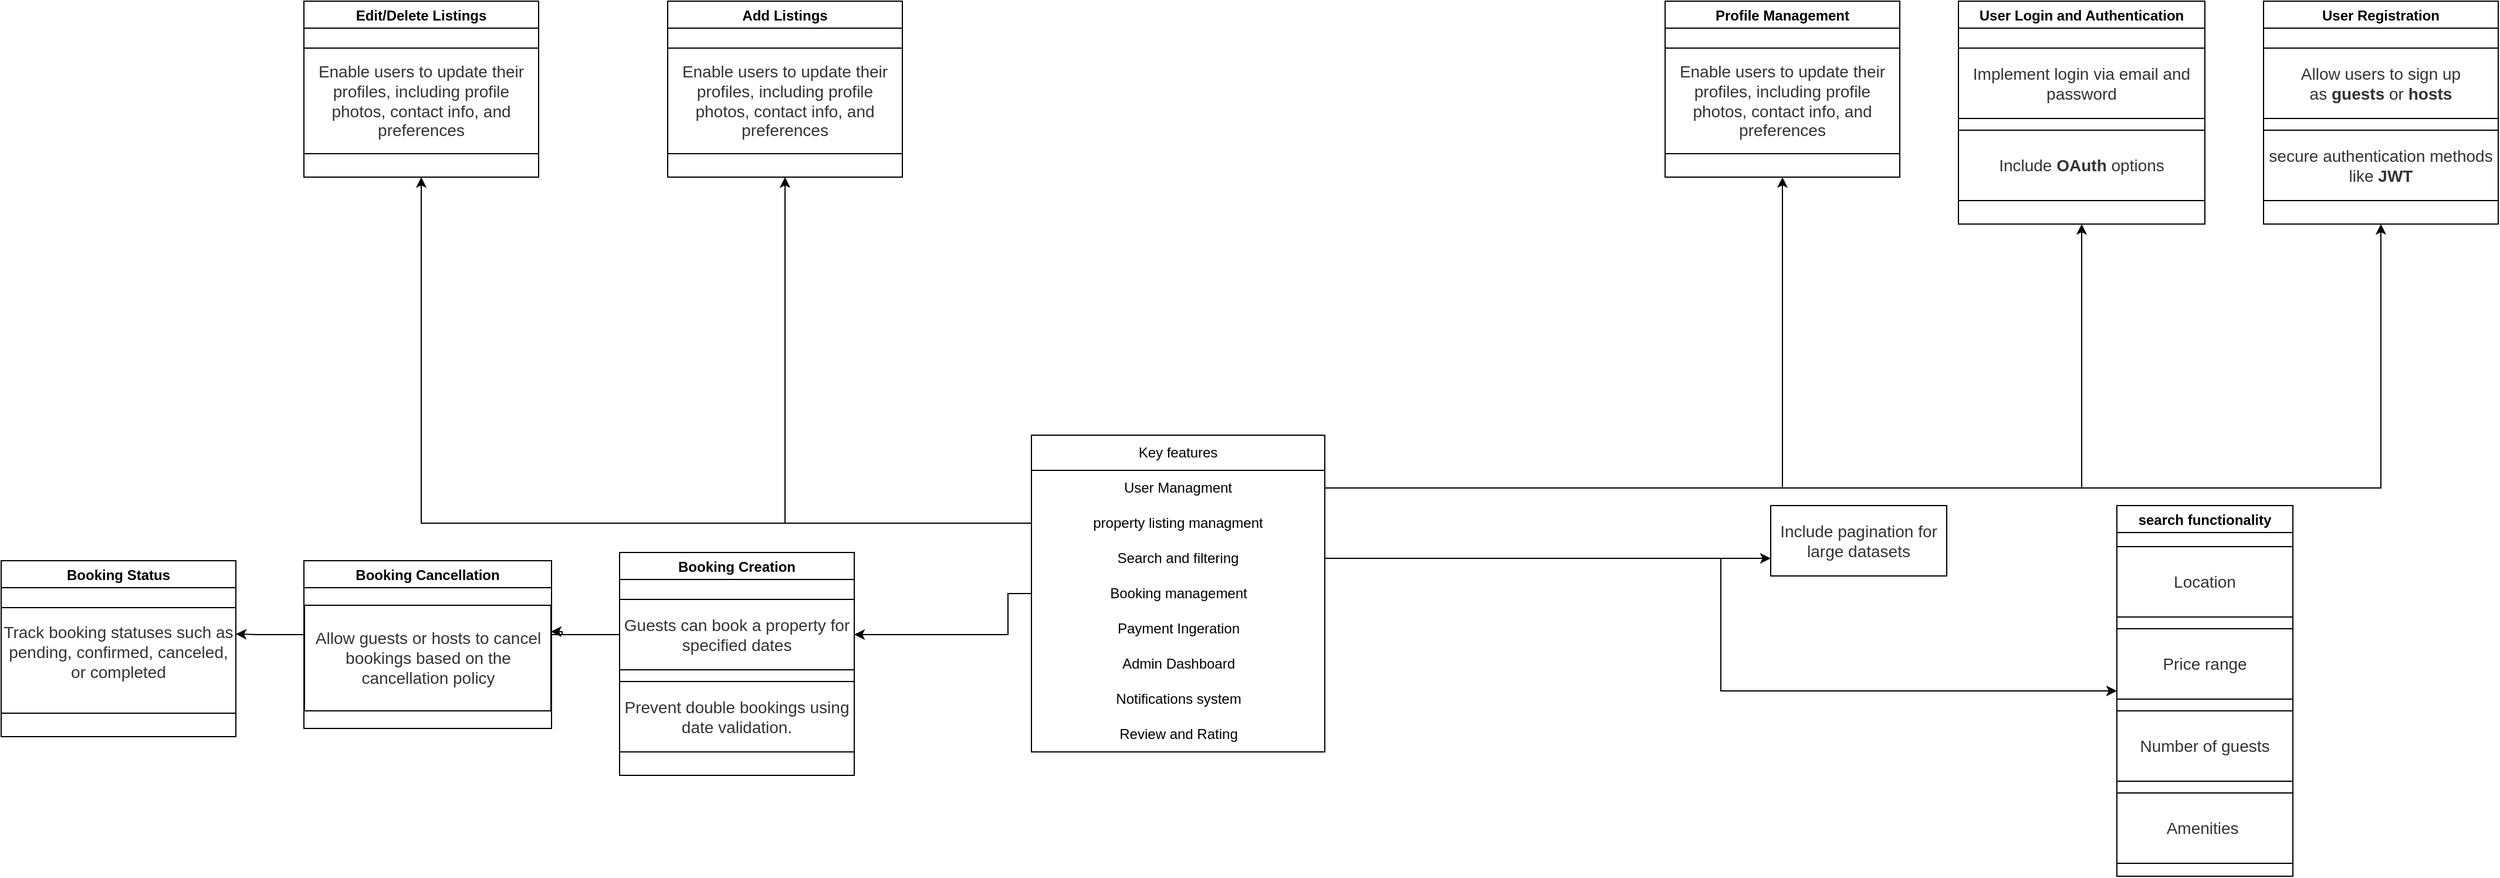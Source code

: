 <mxfile version="24.8.6">
  <diagram name="Page-1" id="ewIaQZ2Lpn-U_PnpUQjz">
    <mxGraphModel dx="2690" dy="2278" grid="1" gridSize="10" guides="1" tooltips="1" connect="1" arrows="1" fold="1" page="1" pageScale="1" pageWidth="827" pageHeight="1169" math="0" shadow="0">
      <root>
        <mxCell id="0" />
        <mxCell id="1" parent="0" />
        <mxCell id="28222j_2KdiVJBQHHPrt-63" style="edgeStyle=orthogonalEdgeStyle;rounded=0;orthogonalLoop=1;jettySize=auto;html=1;entryX=1;entryY=0.25;entryDx=0;entryDy=0;" edge="1" parent="1" source="w7IyEovhkUPnsM_P6XW_-13" target="28222j_2KdiVJBQHHPrt-58">
          <mxGeometry relative="1" as="geometry">
            <Array as="points">
              <mxPoint x="290" y="135" />
              <mxPoint x="290" y="170" />
              <mxPoint x="-90" y="170" />
            </Array>
          </mxGeometry>
        </mxCell>
        <mxCell id="28222j_2KdiVJBQHHPrt-62" style="edgeStyle=orthogonalEdgeStyle;rounded=0;orthogonalLoop=1;jettySize=auto;html=1;entryX=1;entryY=0.25;entryDx=0;entryDy=0;" edge="1" parent="1" source="w7IyEovhkUPnsM_P6XW_-13" target="28222j_2KdiVJBQHHPrt-61">
          <mxGeometry relative="1" as="geometry">
            <Array as="points">
              <mxPoint x="290" y="135" />
              <mxPoint x="290" y="170" />
              <mxPoint x="-350" y="170" />
            </Array>
          </mxGeometry>
        </mxCell>
        <mxCell id="w7IyEovhkUPnsM_P6XW_-1" value="Key features" style="swimlane;fontStyle=0;childLayout=stackLayout;horizontal=1;startSize=30;horizontalStack=0;resizeParent=1;resizeParentMax=0;resizeLast=0;collapsible=1;marginBottom=0;whiteSpace=wrap;html=1;align=center;" parent="1" vertex="1">
          <mxGeometry x="310" width="250" height="270" as="geometry" />
        </mxCell>
        <mxCell id="w7IyEovhkUPnsM_P6XW_-2" value="User Managment" style="text;strokeColor=none;fillColor=none;align=center;verticalAlign=middle;spacingLeft=4;spacingRight=4;overflow=hidden;points=[[0,0.5],[1,0.5]];portConstraint=eastwest;rotatable=0;whiteSpace=wrap;html=1;" parent="w7IyEovhkUPnsM_P6XW_-1" vertex="1">
          <mxGeometry y="30" width="250" height="30" as="geometry" />
        </mxCell>
        <mxCell id="w7IyEovhkUPnsM_P6XW_-3" value="property listing managment" style="text;strokeColor=none;fillColor=none;align=center;verticalAlign=middle;spacingLeft=4;spacingRight=4;overflow=hidden;points=[[0,0.5],[1,0.5]];portConstraint=eastwest;rotatable=0;whiteSpace=wrap;html=1;" parent="w7IyEovhkUPnsM_P6XW_-1" vertex="1">
          <mxGeometry y="60" width="250" height="30" as="geometry" />
        </mxCell>
        <mxCell id="w7IyEovhkUPnsM_P6XW_-4" value="Search and filtering" style="text;strokeColor=none;fillColor=none;align=center;verticalAlign=middle;spacingLeft=4;spacingRight=4;overflow=hidden;points=[[0,0.5],[1,0.5]];portConstraint=eastwest;rotatable=0;whiteSpace=wrap;html=1;" parent="w7IyEovhkUPnsM_P6XW_-1" vertex="1">
          <mxGeometry y="90" width="250" height="30" as="geometry" />
        </mxCell>
        <mxCell id="w7IyEovhkUPnsM_P6XW_-13" value="Booking management" style="text;html=1;align=center;verticalAlign=middle;resizable=0;points=[];autosize=1;strokeColor=none;fillColor=none;" parent="w7IyEovhkUPnsM_P6XW_-1" vertex="1">
          <mxGeometry y="120" width="250" height="30" as="geometry" />
        </mxCell>
        <mxCell id="w7IyEovhkUPnsM_P6XW_-14" value="Payment Ingeration" style="text;html=1;align=center;verticalAlign=middle;resizable=0;points=[];autosize=1;strokeColor=none;fillColor=none;" parent="w7IyEovhkUPnsM_P6XW_-1" vertex="1">
          <mxGeometry y="150" width="250" height="30" as="geometry" />
        </mxCell>
        <mxCell id="w7IyEovhkUPnsM_P6XW_-20" value="Admin Dashboard" style="text;html=1;align=center;verticalAlign=middle;resizable=0;points=[];autosize=1;strokeColor=none;fillColor=none;" parent="w7IyEovhkUPnsM_P6XW_-1" vertex="1">
          <mxGeometry y="180" width="250" height="30" as="geometry" />
        </mxCell>
        <mxCell id="w7IyEovhkUPnsM_P6XW_-21" value="Notifications system" style="text;html=1;align=center;verticalAlign=middle;resizable=0;points=[];autosize=1;strokeColor=none;fillColor=none;" parent="w7IyEovhkUPnsM_P6XW_-1" vertex="1">
          <mxGeometry y="210" width="250" height="30" as="geometry" />
        </mxCell>
        <mxCell id="w7IyEovhkUPnsM_P6XW_-19" value="Review and Rating" style="text;html=1;align=center;verticalAlign=middle;resizable=0;points=[];autosize=1;strokeColor=none;fillColor=none;" parent="w7IyEovhkUPnsM_P6XW_-1" vertex="1">
          <mxGeometry y="240" width="250" height="30" as="geometry" />
        </mxCell>
        <mxCell id="28222j_2KdiVJBQHHPrt-20" value="User Registration" style="swimlane;" vertex="1" parent="1">
          <mxGeometry x="1360" y="-370" width="200" height="190" as="geometry" />
        </mxCell>
        <UserObject label="&lt;span style=&quot;color: rgb(51, 51, 51); font-family: aktiv-grotesk, sans-serif; font-size: 14px; text-align: left; background-color: rgb(255, 255, 255);&quot;&gt;Allow users to sign up as&amp;nbsp;&lt;/span&gt;&lt;strong style=&quot;box-sizing: border-box; color: rgb(51, 51, 51); font-family: aktiv-grotesk, sans-serif; font-size: 14px; text-align: left; background-color: rgb(255, 255, 255);&quot;&gt;guests&lt;/strong&gt;&lt;span style=&quot;color: rgb(51, 51, 51); font-family: aktiv-grotesk, sans-serif; font-size: 14px; text-align: left; background-color: rgb(255, 255, 255);&quot;&gt;&amp;nbsp;or&amp;nbsp;&lt;/span&gt;&lt;strong style=&quot;box-sizing: border-box; color: rgb(51, 51, 51); font-family: aktiv-grotesk, sans-serif; font-size: 14px; text-align: left; background-color: rgb(255, 255, 255);&quot;&gt;hosts&lt;/strong&gt;" treeRoot="1" id="28222j_2KdiVJBQHHPrt-22">
          <mxCell style="whiteSpace=wrap;html=1;align=center;treeFolding=1;treeMoving=1;newEdgeStyle={&quot;edgeStyle&quot;:&quot;elbowEdgeStyle&quot;,&quot;startArrow&quot;:&quot;none&quot;,&quot;endArrow&quot;:&quot;none&quot;};" vertex="1" parent="28222j_2KdiVJBQHHPrt-20">
            <mxGeometry y="40" width="200" height="60" as="geometry" />
          </mxCell>
        </UserObject>
        <UserObject label="&lt;span style=&quot;color: rgb(51, 51, 51); font-family: aktiv-grotesk, sans-serif; font-size: 14px; text-align: left; background-color: rgb(255, 255, 255);&quot;&gt;secure authentication methods like&amp;nbsp;&lt;/span&gt;&lt;strong style=&quot;box-sizing: border-box; color: rgb(51, 51, 51); font-family: aktiv-grotesk, sans-serif; font-size: 14px; text-align: left; background-color: rgb(255, 255, 255);&quot;&gt;JWT&lt;/strong&gt;" treeRoot="1" id="28222j_2KdiVJBQHHPrt-23">
          <mxCell style="whiteSpace=wrap;html=1;align=center;treeFolding=1;treeMoving=1;newEdgeStyle={&quot;edgeStyle&quot;:&quot;elbowEdgeStyle&quot;,&quot;startArrow&quot;:&quot;none&quot;,&quot;endArrow&quot;:&quot;none&quot;};" vertex="1" parent="28222j_2KdiVJBQHHPrt-20">
            <mxGeometry y="110" width="200" height="60" as="geometry" />
          </mxCell>
        </UserObject>
        <mxCell id="28222j_2KdiVJBQHHPrt-24" value="User Login and Authentication" style="swimlane;" vertex="1" parent="1">
          <mxGeometry x="1100" y="-370" width="210" height="190" as="geometry" />
        </mxCell>
        <UserObject label="&lt;span style=&quot;color: rgb(51, 51, 51); font-family: aktiv-grotesk, sans-serif; font-size: 14px; text-align: left; background-color: rgb(255, 255, 255);&quot;&gt;Implement login via email and password&lt;/span&gt;" treeRoot="1" id="28222j_2KdiVJBQHHPrt-25">
          <mxCell style="whiteSpace=wrap;html=1;align=center;treeFolding=1;treeMoving=1;newEdgeStyle={&quot;edgeStyle&quot;:&quot;elbowEdgeStyle&quot;,&quot;startArrow&quot;:&quot;none&quot;,&quot;endArrow&quot;:&quot;none&quot;};" vertex="1" parent="28222j_2KdiVJBQHHPrt-24">
            <mxGeometry y="40" width="210" height="60" as="geometry" />
          </mxCell>
        </UserObject>
        <UserObject label="&lt;span style=&quot;color: rgb(51, 51, 51); font-family: aktiv-grotesk, sans-serif; font-size: 14px; text-align: left; background-color: rgb(255, 255, 255);&quot;&gt;Include&amp;nbsp;&lt;/span&gt;&lt;strong style=&quot;box-sizing: border-box; color: rgb(51, 51, 51); font-family: aktiv-grotesk, sans-serif; font-size: 14px; text-align: left; background-color: rgb(255, 255, 255);&quot;&gt;OAuth&lt;/strong&gt;&lt;span style=&quot;color: rgb(51, 51, 51); font-family: aktiv-grotesk, sans-serif; font-size: 14px; text-align: left; background-color: rgb(255, 255, 255);&quot;&gt;&amp;nbsp;options&lt;/span&gt;" treeRoot="1" id="28222j_2KdiVJBQHHPrt-26">
          <mxCell style="whiteSpace=wrap;html=1;align=center;treeFolding=1;treeMoving=1;newEdgeStyle={&quot;edgeStyle&quot;:&quot;elbowEdgeStyle&quot;,&quot;startArrow&quot;:&quot;none&quot;,&quot;endArrow&quot;:&quot;none&quot;};" vertex="1" parent="28222j_2KdiVJBQHHPrt-24">
            <mxGeometry y="110" width="210" height="60" as="geometry" />
          </mxCell>
        </UserObject>
        <mxCell id="28222j_2KdiVJBQHHPrt-28" value="Profile Management" style="swimlane;" vertex="1" parent="1">
          <mxGeometry x="850" y="-370" width="200" height="150" as="geometry" />
        </mxCell>
        <UserObject label="&lt;span style=&quot;color: rgb(51, 51, 51); font-family: aktiv-grotesk, sans-serif; font-size: 14px; text-align: left; background-color: rgb(255, 255, 255);&quot;&gt;Enable users to update their profiles, including profile photos, contact info, and preferences&lt;/span&gt;" treeRoot="1" id="28222j_2KdiVJBQHHPrt-29">
          <mxCell style="whiteSpace=wrap;html=1;align=center;treeFolding=1;treeMoving=1;newEdgeStyle={&quot;edgeStyle&quot;:&quot;elbowEdgeStyle&quot;,&quot;startArrow&quot;:&quot;none&quot;,&quot;endArrow&quot;:&quot;none&quot;};" vertex="1" parent="28222j_2KdiVJBQHHPrt-28">
            <mxGeometry y="40" width="200" height="90" as="geometry" />
          </mxCell>
        </UserObject>
        <mxCell id="28222j_2KdiVJBQHHPrt-36" value="Edit/Delete Listings" style="swimlane;" vertex="1" parent="1">
          <mxGeometry x="-310" y="-370" width="200" height="150" as="geometry" />
        </mxCell>
        <UserObject label="&lt;span style=&quot;color: rgb(51, 51, 51); font-family: aktiv-grotesk, sans-serif; font-size: 14px; text-align: left; background-color: rgb(255, 255, 255);&quot;&gt;Enable users to update their profiles, including profile photos, contact info, and preferences&lt;/span&gt;" treeRoot="1" id="28222j_2KdiVJBQHHPrt-37">
          <mxCell style="whiteSpace=wrap;html=1;align=center;treeFolding=1;treeMoving=1;newEdgeStyle={&quot;edgeStyle&quot;:&quot;elbowEdgeStyle&quot;,&quot;startArrow&quot;:&quot;none&quot;,&quot;endArrow&quot;:&quot;none&quot;};" vertex="1" parent="28222j_2KdiVJBQHHPrt-36">
            <mxGeometry y="40" width="200" height="90" as="geometry" />
          </mxCell>
        </UserObject>
        <mxCell id="28222j_2KdiVJBQHHPrt-43" value="Add Listings" style="swimlane;" vertex="1" parent="1">
          <mxGeometry y="-370" width="200" height="150" as="geometry" />
        </mxCell>
        <UserObject label="&lt;span style=&quot;color: rgb(51, 51, 51); font-family: aktiv-grotesk, sans-serif; font-size: 14px; text-align: left; background-color: rgb(255, 255, 255);&quot;&gt;Enable users to update their profiles, including profile photos, contact info, and preferences&lt;/span&gt;" treeRoot="1" id="28222j_2KdiVJBQHHPrt-44">
          <mxCell style="whiteSpace=wrap;html=1;align=center;treeFolding=1;treeMoving=1;newEdgeStyle={&quot;edgeStyle&quot;:&quot;elbowEdgeStyle&quot;,&quot;startArrow&quot;:&quot;none&quot;,&quot;endArrow&quot;:&quot;none&quot;};" vertex="1" parent="28222j_2KdiVJBQHHPrt-43">
            <mxGeometry y="40" width="200" height="90" as="geometry" />
          </mxCell>
        </UserObject>
        <mxCell id="28222j_2KdiVJBQHHPrt-46" value="search functionality" style="swimlane;" vertex="1" parent="1">
          <mxGeometry x="1235" y="60" width="150" height="316" as="geometry" />
        </mxCell>
        <UserObject label="&lt;span style=&quot;background-color: rgb(255, 255, 255); color: rgb(51, 51, 51); font-family: aktiv-grotesk, sans-serif; font-size: 14px; text-align: left;&quot;&gt;Location&lt;/span&gt;" treeRoot="1" id="28222j_2KdiVJBQHHPrt-47">
          <mxCell style="whiteSpace=wrap;html=1;align=center;treeFolding=1;treeMoving=1;newEdgeStyle={&quot;edgeStyle&quot;:&quot;elbowEdgeStyle&quot;,&quot;startArrow&quot;:&quot;none&quot;,&quot;endArrow&quot;:&quot;none&quot;};" vertex="1" parent="28222j_2KdiVJBQHHPrt-46">
            <mxGeometry y="35" width="150" height="60" as="geometry" />
          </mxCell>
        </UserObject>
        <UserObject label="&lt;span style=&quot;background-color: rgb(255, 255, 255); color: rgb(51, 51, 51); font-family: aktiv-grotesk, sans-serif; font-size: 14px; text-align: left;&quot;&gt;Price range&lt;/span&gt;" treeRoot="1" id="28222j_2KdiVJBQHHPrt-48">
          <mxCell style="whiteSpace=wrap;html=1;align=center;treeFolding=1;treeMoving=1;newEdgeStyle={&quot;edgeStyle&quot;:&quot;elbowEdgeStyle&quot;,&quot;startArrow&quot;:&quot;none&quot;,&quot;endArrow&quot;:&quot;none&quot;};" vertex="1" parent="28222j_2KdiVJBQHHPrt-46">
            <mxGeometry y="105" width="150" height="60" as="geometry" />
          </mxCell>
        </UserObject>
        <UserObject label="&lt;span style=&quot;background-color: rgb(255, 255, 255); color: rgb(51, 51, 51); font-family: aktiv-grotesk, sans-serif; font-size: 14px; text-align: left;&quot;&gt;Number of guests&lt;/span&gt;" treeRoot="1" id="28222j_2KdiVJBQHHPrt-50">
          <mxCell style="whiteSpace=wrap;html=1;align=center;treeFolding=1;treeMoving=1;newEdgeStyle={&quot;edgeStyle&quot;:&quot;elbowEdgeStyle&quot;,&quot;startArrow&quot;:&quot;none&quot;,&quot;endArrow&quot;:&quot;none&quot;};" vertex="1" parent="28222j_2KdiVJBQHHPrt-46">
            <mxGeometry y="175" width="150" height="60" as="geometry" />
          </mxCell>
        </UserObject>
        <UserObject label="&lt;span style=&quot;color: rgb(51, 51, 51); font-family: aktiv-grotesk, sans-serif; font-size: 14px; text-align: left; background-color: rgb(255, 255, 255);&quot;&gt;Amenities&amp;nbsp;&lt;/span&gt;" treeRoot="1" id="28222j_2KdiVJBQHHPrt-51">
          <mxCell style="whiteSpace=wrap;html=1;align=center;treeFolding=1;treeMoving=1;newEdgeStyle={&quot;edgeStyle&quot;:&quot;elbowEdgeStyle&quot;,&quot;startArrow&quot;:&quot;none&quot;,&quot;endArrow&quot;:&quot;none&quot;};" vertex="1" parent="28222j_2KdiVJBQHHPrt-46">
            <mxGeometry y="245" width="150" height="60" as="geometry" />
          </mxCell>
        </UserObject>
        <UserObject label="&lt;span style=&quot;color: rgb(51, 51, 51); font-family: aktiv-grotesk, sans-serif; font-size: 14px; text-align: left; background-color: rgb(255, 255, 255);&quot;&gt;Include pagination for large datasets&lt;/span&gt;" treeRoot="1" id="28222j_2KdiVJBQHHPrt-52">
          <mxCell style="whiteSpace=wrap;html=1;align=center;treeFolding=1;treeMoving=1;newEdgeStyle={&quot;edgeStyle&quot;:&quot;elbowEdgeStyle&quot;,&quot;startArrow&quot;:&quot;none&quot;,&quot;endArrow&quot;:&quot;none&quot;};" vertex="1" parent="1">
            <mxGeometry x="940" y="60" width="150" height="60" as="geometry" />
          </mxCell>
        </UserObject>
        <mxCell id="28222j_2KdiVJBQHHPrt-54" value="Booking Creation" style="swimlane;" vertex="1" parent="1">
          <mxGeometry x="-41" y="100" width="200" height="190" as="geometry" />
        </mxCell>
        <UserObject label="&lt;span style=&quot;color: rgb(51, 51, 51); font-family: aktiv-grotesk, sans-serif; font-size: 14px; text-align: left; background-color: rgb(255, 255, 255);&quot;&gt;Guests can book a property for specified dates&lt;/span&gt;" treeRoot="1" id="28222j_2KdiVJBQHHPrt-55">
          <mxCell style="whiteSpace=wrap;html=1;align=center;treeFolding=1;treeMoving=1;newEdgeStyle={&quot;edgeStyle&quot;:&quot;elbowEdgeStyle&quot;,&quot;startArrow&quot;:&quot;none&quot;,&quot;endArrow&quot;:&quot;none&quot;};" vertex="1" parent="28222j_2KdiVJBQHHPrt-54">
            <mxGeometry y="40" width="200" height="60" as="geometry" />
          </mxCell>
        </UserObject>
        <UserObject label="&lt;span style=&quot;background-color: rgb(255, 255, 255); color: rgb(51, 51, 51); font-family: aktiv-grotesk, sans-serif; font-size: 14px; text-align: start;&quot;&gt;Prevent double bookings using date validation.&lt;/span&gt;" treeRoot="1" id="28222j_2KdiVJBQHHPrt-56">
          <mxCell style="whiteSpace=wrap;html=1;align=center;treeFolding=1;treeMoving=1;newEdgeStyle={&quot;edgeStyle&quot;:&quot;elbowEdgeStyle&quot;,&quot;startArrow&quot;:&quot;none&quot;,&quot;endArrow&quot;:&quot;none&quot;};" vertex="1" parent="28222j_2KdiVJBQHHPrt-54">
            <mxGeometry y="110" width="200" height="60" as="geometry" />
          </mxCell>
        </UserObject>
        <mxCell id="28222j_2KdiVJBQHHPrt-57" value="Booking Cancellation" style="swimlane;startSize=23;" vertex="1" parent="1">
          <mxGeometry x="-310" y="107" width="211" height="143" as="geometry" />
        </mxCell>
        <UserObject label="&lt;span style=&quot;color: rgb(51, 51, 51); font-family: aktiv-grotesk, sans-serif; font-size: 14px; text-align: left; background-color: rgb(255, 255, 255);&quot;&gt;Allow guests or hosts to cancel bookings based on the cancellation policy&lt;/span&gt;" treeRoot="1" id="28222j_2KdiVJBQHHPrt-58">
          <mxCell style="whiteSpace=wrap;html=1;align=center;treeFolding=1;treeMoving=1;newEdgeStyle={&quot;edgeStyle&quot;:&quot;elbowEdgeStyle&quot;,&quot;startArrow&quot;:&quot;none&quot;,&quot;endArrow&quot;:&quot;none&quot;};" vertex="1" parent="28222j_2KdiVJBQHHPrt-57">
            <mxGeometry x="0.5" y="38" width="210" height="90" as="geometry" />
          </mxCell>
        </UserObject>
        <mxCell id="28222j_2KdiVJBQHHPrt-60" value="Booking Status" style="swimlane;" vertex="1" parent="1">
          <mxGeometry x="-568" y="107" width="200" height="150" as="geometry" />
        </mxCell>
        <UserObject label="&#xa;&lt;span style=&quot;color: rgb(51, 51, 51); font-family: aktiv-grotesk, sans-serif; font-size: 14px; font-style: normal; font-variant-ligatures: normal; font-variant-caps: normal; font-weight: 400; letter-spacing: normal; orphans: 2; text-align: left; text-indent: 0px; text-transform: none; widows: 2; word-spacing: 0px; -webkit-text-stroke-width: 0px; white-space: normal; background-color: rgb(255, 255, 255); text-decoration-thickness: initial; text-decoration-style: initial; text-decoration-color: initial; display: inline !important; float: none;&quot;&gt;Track booking statuses such as pending, confirmed, canceled, or completed&lt;/span&gt;&#xa;&#xa;" treeRoot="1" id="28222j_2KdiVJBQHHPrt-61">
          <mxCell style="whiteSpace=wrap;html=1;align=center;treeFolding=1;treeMoving=1;newEdgeStyle={&quot;edgeStyle&quot;:&quot;elbowEdgeStyle&quot;,&quot;startArrow&quot;:&quot;none&quot;,&quot;endArrow&quot;:&quot;none&quot;};" vertex="1" parent="28222j_2KdiVJBQHHPrt-60">
            <mxGeometry y="40" width="200" height="90" as="geometry" />
          </mxCell>
        </UserObject>
        <mxCell id="28222j_2KdiVJBQHHPrt-64" style="edgeStyle=orthogonalEdgeStyle;rounded=0;orthogonalLoop=1;jettySize=auto;html=1;entryX=1;entryY=0.5;entryDx=0;entryDy=0;" edge="1" parent="1" source="w7IyEovhkUPnsM_P6XW_-13" target="28222j_2KdiVJBQHHPrt-55">
          <mxGeometry relative="1" as="geometry">
            <Array as="points">
              <mxPoint x="290" y="135" />
              <mxPoint x="290" y="170" />
            </Array>
          </mxGeometry>
        </mxCell>
        <mxCell id="28222j_2KdiVJBQHHPrt-65" style="edgeStyle=orthogonalEdgeStyle;rounded=0;orthogonalLoop=1;jettySize=auto;html=1;entryX=0.5;entryY=1;entryDx=0;entryDy=0;" edge="1" parent="1" source="w7IyEovhkUPnsM_P6XW_-2" target="28222j_2KdiVJBQHHPrt-28">
          <mxGeometry relative="1" as="geometry" />
        </mxCell>
        <mxCell id="28222j_2KdiVJBQHHPrt-66" style="edgeStyle=orthogonalEdgeStyle;rounded=0;orthogonalLoop=1;jettySize=auto;html=1;entryX=0.5;entryY=1;entryDx=0;entryDy=0;" edge="1" parent="1" source="w7IyEovhkUPnsM_P6XW_-2" target="28222j_2KdiVJBQHHPrt-24">
          <mxGeometry relative="1" as="geometry" />
        </mxCell>
        <mxCell id="28222j_2KdiVJBQHHPrt-67" style="edgeStyle=orthogonalEdgeStyle;rounded=0;orthogonalLoop=1;jettySize=auto;html=1;entryX=0.5;entryY=1;entryDx=0;entryDy=0;" edge="1" parent="1" source="w7IyEovhkUPnsM_P6XW_-2" target="28222j_2KdiVJBQHHPrt-20">
          <mxGeometry relative="1" as="geometry" />
        </mxCell>
        <mxCell id="28222j_2KdiVJBQHHPrt-68" style="edgeStyle=orthogonalEdgeStyle;rounded=0;orthogonalLoop=1;jettySize=auto;html=1;entryX=0.5;entryY=1;entryDx=0;entryDy=0;" edge="1" parent="1" source="w7IyEovhkUPnsM_P6XW_-3" target="28222j_2KdiVJBQHHPrt-43">
          <mxGeometry relative="1" as="geometry" />
        </mxCell>
        <mxCell id="28222j_2KdiVJBQHHPrt-69" style="edgeStyle=orthogonalEdgeStyle;rounded=0;orthogonalLoop=1;jettySize=auto;html=1;entryX=0.5;entryY=1;entryDx=0;entryDy=0;" edge="1" parent="1" source="w7IyEovhkUPnsM_P6XW_-3" target="28222j_2KdiVJBQHHPrt-36">
          <mxGeometry relative="1" as="geometry" />
        </mxCell>
        <mxCell id="28222j_2KdiVJBQHHPrt-70" style="edgeStyle=orthogonalEdgeStyle;rounded=0;orthogonalLoop=1;jettySize=auto;html=1;entryX=0;entryY=0.5;entryDx=0;entryDy=0;" edge="1" parent="1" source="w7IyEovhkUPnsM_P6XW_-4" target="28222j_2KdiVJBQHHPrt-46">
          <mxGeometry relative="1" as="geometry">
            <mxPoint x="650" y="130" as="targetPoint" />
          </mxGeometry>
        </mxCell>
        <mxCell id="28222j_2KdiVJBQHHPrt-71" style="edgeStyle=orthogonalEdgeStyle;rounded=0;orthogonalLoop=1;jettySize=auto;html=1;entryX=0;entryY=0.75;entryDx=0;entryDy=0;" edge="1" parent="1" source="w7IyEovhkUPnsM_P6XW_-4" target="28222j_2KdiVJBQHHPrt-52">
          <mxGeometry relative="1" as="geometry" />
        </mxCell>
      </root>
    </mxGraphModel>
  </diagram>
</mxfile>
